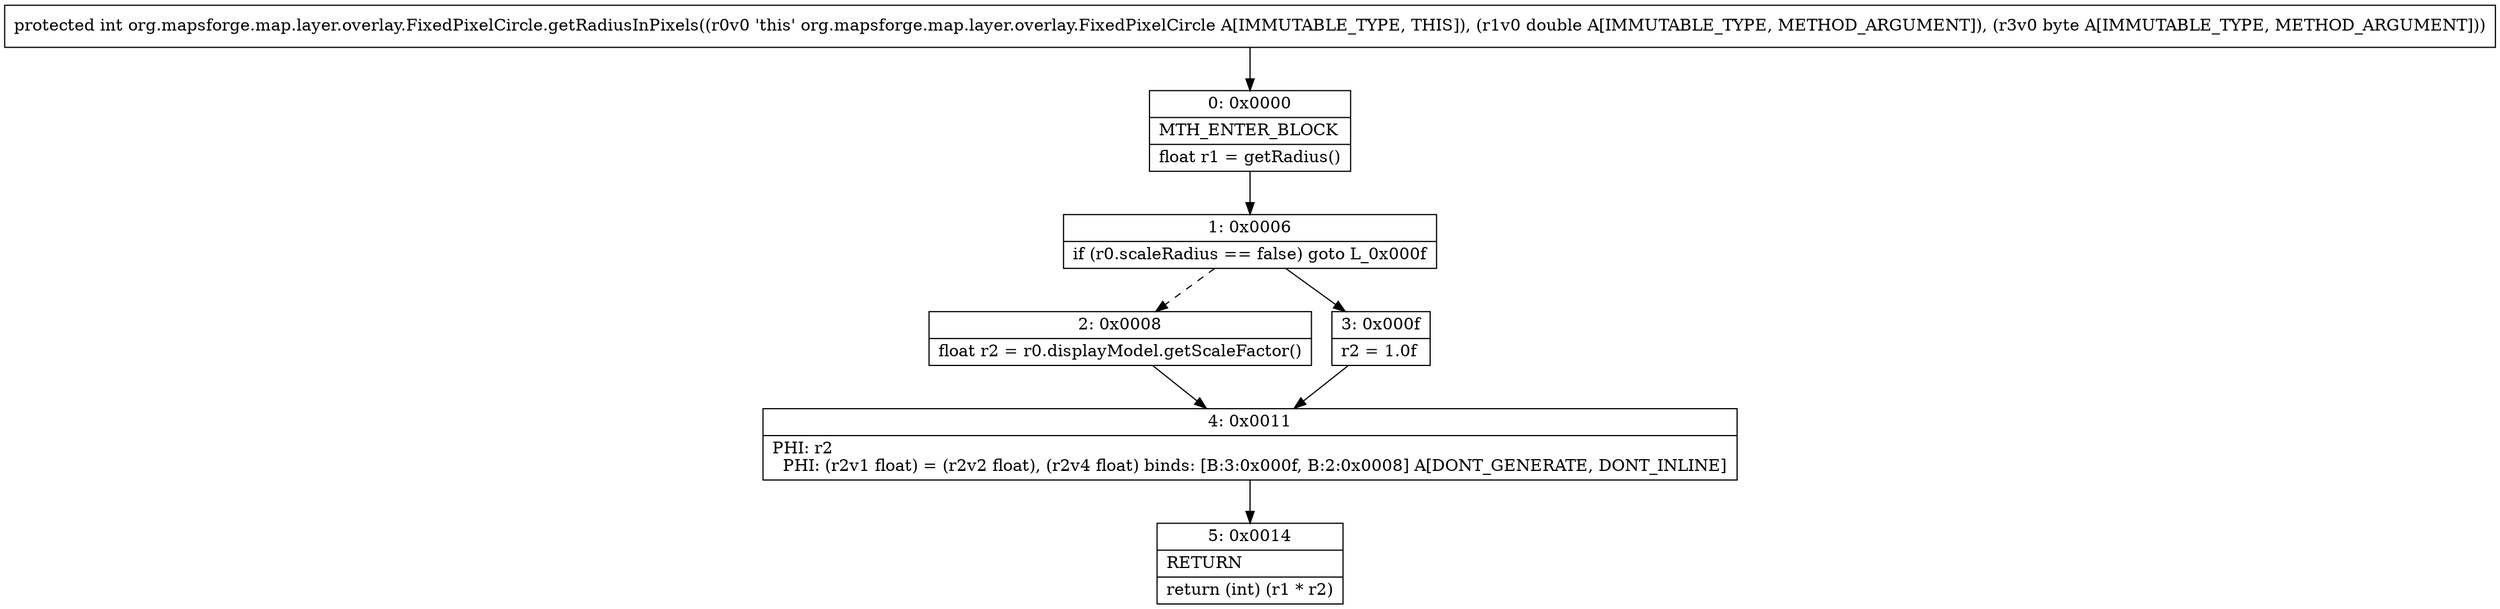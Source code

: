 digraph "CFG fororg.mapsforge.map.layer.overlay.FixedPixelCircle.getRadiusInPixels(DB)I" {
Node_0 [shape=record,label="{0\:\ 0x0000|MTH_ENTER_BLOCK\l|float r1 = getRadius()\l}"];
Node_1 [shape=record,label="{1\:\ 0x0006|if (r0.scaleRadius == false) goto L_0x000f\l}"];
Node_2 [shape=record,label="{2\:\ 0x0008|float r2 = r0.displayModel.getScaleFactor()\l}"];
Node_3 [shape=record,label="{3\:\ 0x000f|r2 = 1.0f\l}"];
Node_4 [shape=record,label="{4\:\ 0x0011|PHI: r2 \l  PHI: (r2v1 float) = (r2v2 float), (r2v4 float) binds: [B:3:0x000f, B:2:0x0008] A[DONT_GENERATE, DONT_INLINE]\l}"];
Node_5 [shape=record,label="{5\:\ 0x0014|RETURN\l|return (int) (r1 * r2)\l}"];
MethodNode[shape=record,label="{protected int org.mapsforge.map.layer.overlay.FixedPixelCircle.getRadiusInPixels((r0v0 'this' org.mapsforge.map.layer.overlay.FixedPixelCircle A[IMMUTABLE_TYPE, THIS]), (r1v0 double A[IMMUTABLE_TYPE, METHOD_ARGUMENT]), (r3v0 byte A[IMMUTABLE_TYPE, METHOD_ARGUMENT])) }"];
MethodNode -> Node_0;
Node_0 -> Node_1;
Node_1 -> Node_2[style=dashed];
Node_1 -> Node_3;
Node_2 -> Node_4;
Node_3 -> Node_4;
Node_4 -> Node_5;
}

